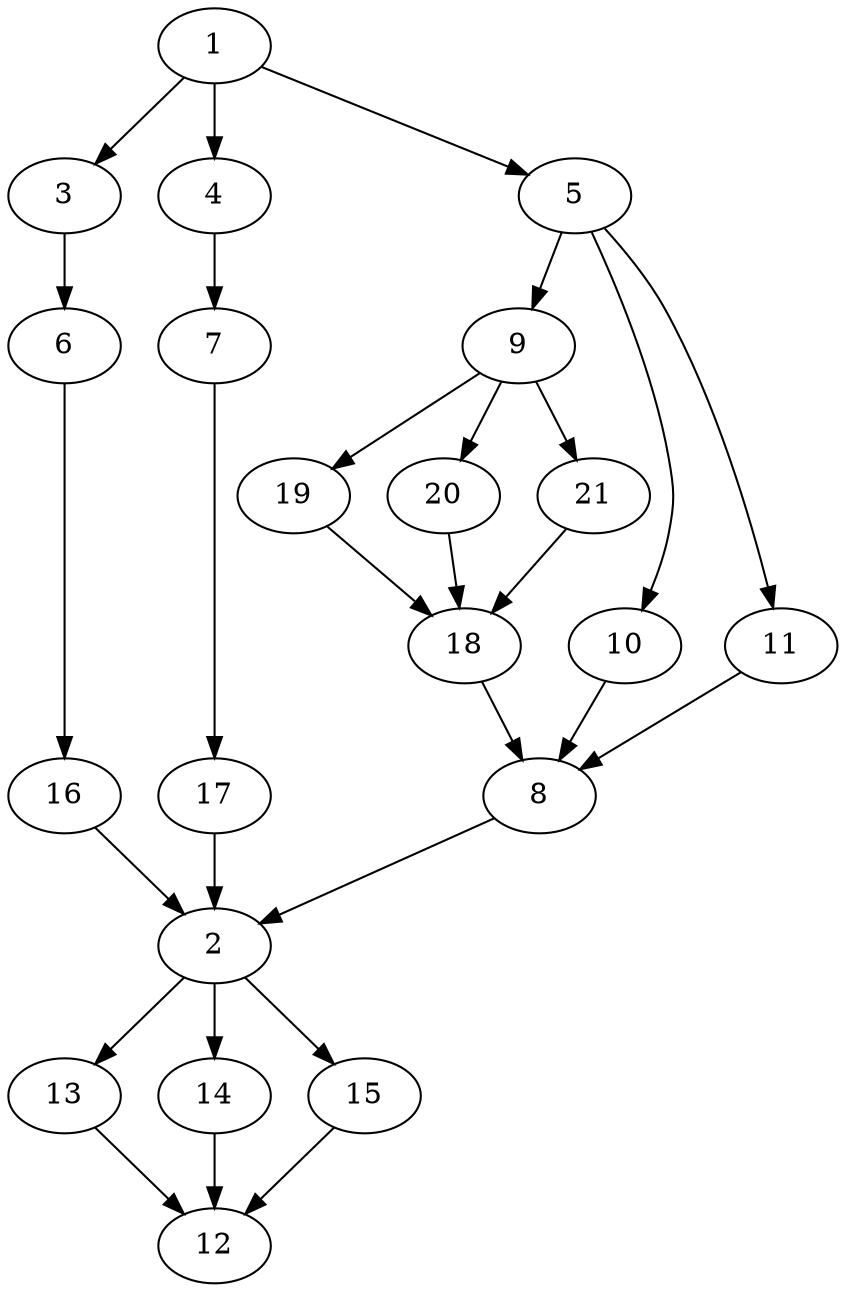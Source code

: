 digraph "core_8p_gb_SeriesParallel-MaxBf-3_Nodes_21_CCR_0.99_WeightType_Random_schedule.gxl" {
	1	 [Weight=5];
	3	 [Weight=6];
	1 -> 3	 [Weight=5];
	4	 [Weight=10];
	1 -> 4	 [Weight=5];
	5	 [Weight=12];
	1 -> 5	 [Weight=4];
	2	 [Weight=6];
	13	 [Weight=9];
	2 -> 13	 [Weight=7];
	14	 [Weight=4];
	2 -> 14	 [Weight=2];
	15	 [Weight=9];
	2 -> 15	 [Weight=8];
	6	 [Weight=13];
	3 -> 6	 [Weight=4];
	7	 [Weight=6];
	4 -> 7	 [Weight=10];
	9	 [Weight=13];
	5 -> 9	 [Weight=3];
	10	 [Weight=10];
	5 -> 10	 [Weight=4];
	11	 [Weight=3];
	5 -> 11	 [Weight=6];
	16	 [Weight=12];
	6 -> 16	 [Weight=3];
	17	 [Weight=6];
	7 -> 17	 [Weight=9];
	8	 [Weight=8];
	8 -> 2	 [Weight=4];
	19	 [Weight=5];
	9 -> 19	 [Weight=7];
	20	 [Weight=8];
	9 -> 20	 [Weight=7];
	21	 [Weight=8];
	9 -> 21	 [Weight=3];
	10 -> 8	 [Weight=7];
	11 -> 8	 [Weight=10];
	12	 [Weight=10];
	13 -> 12	 [Weight=4];
	14 -> 12	 [Weight=8];
	15 -> 12	 [Weight=7];
	16 -> 2	 [Weight=5];
	17 -> 2	 [Weight=4];
	18	 [Weight=3];
	18 -> 8	 [Weight=8];
	19 -> 18	 [Weight=8];
	20 -> 18	 [Weight=5];
	21 -> 18	 [Weight=8];
}
